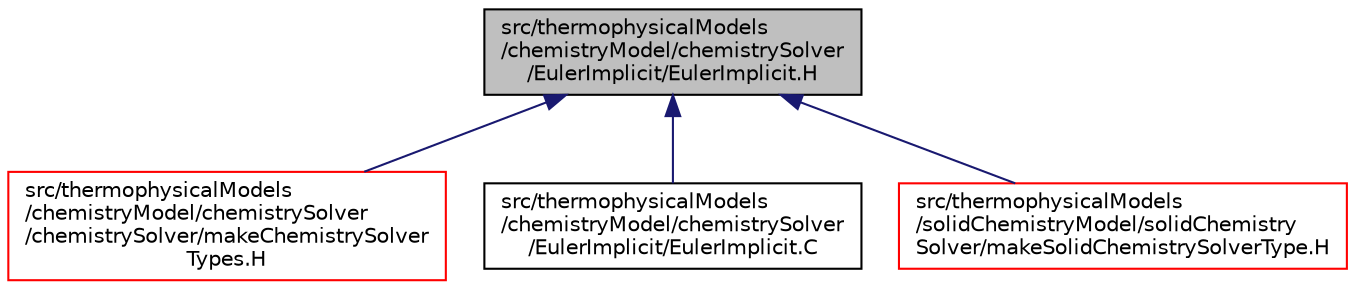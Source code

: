 digraph "src/thermophysicalModels/chemistryModel/chemistrySolver/EulerImplicit/EulerImplicit.H"
{
  bgcolor="transparent";
  edge [fontname="Helvetica",fontsize="10",labelfontname="Helvetica",labelfontsize="10"];
  node [fontname="Helvetica",fontsize="10",shape=record];
  Node329 [label="src/thermophysicalModels\l/chemistryModel/chemistrySolver\l/EulerImplicit/EulerImplicit.H",height=0.2,width=0.4,color="black", fillcolor="grey75", style="filled", fontcolor="black"];
  Node329 -> Node330 [dir="back",color="midnightblue",fontsize="10",style="solid",fontname="Helvetica"];
  Node330 [label="src/thermophysicalModels\l/chemistryModel/chemistrySolver\l/chemistrySolver/makeChemistrySolver\lTypes.H",height=0.2,width=0.4,color="red",URL="$a15968.html"];
  Node329 -> Node332 [dir="back",color="midnightblue",fontsize="10",style="solid",fontname="Helvetica"];
  Node332 [label="src/thermophysicalModels\l/chemistryModel/chemistrySolver\l/EulerImplicit/EulerImplicit.C",height=0.2,width=0.4,color="black",URL="$a15971.html"];
  Node329 -> Node333 [dir="back",color="midnightblue",fontsize="10",style="solid",fontname="Helvetica"];
  Node333 [label="src/thermophysicalModels\l/solidChemistryModel/solidChemistry\lSolver/makeSolidChemistrySolverType.H",height=0.2,width=0.4,color="red",URL="$a16754.html",tooltip="Macros for instantiating solid chemistry models based on compressibility and transport types..."];
}
